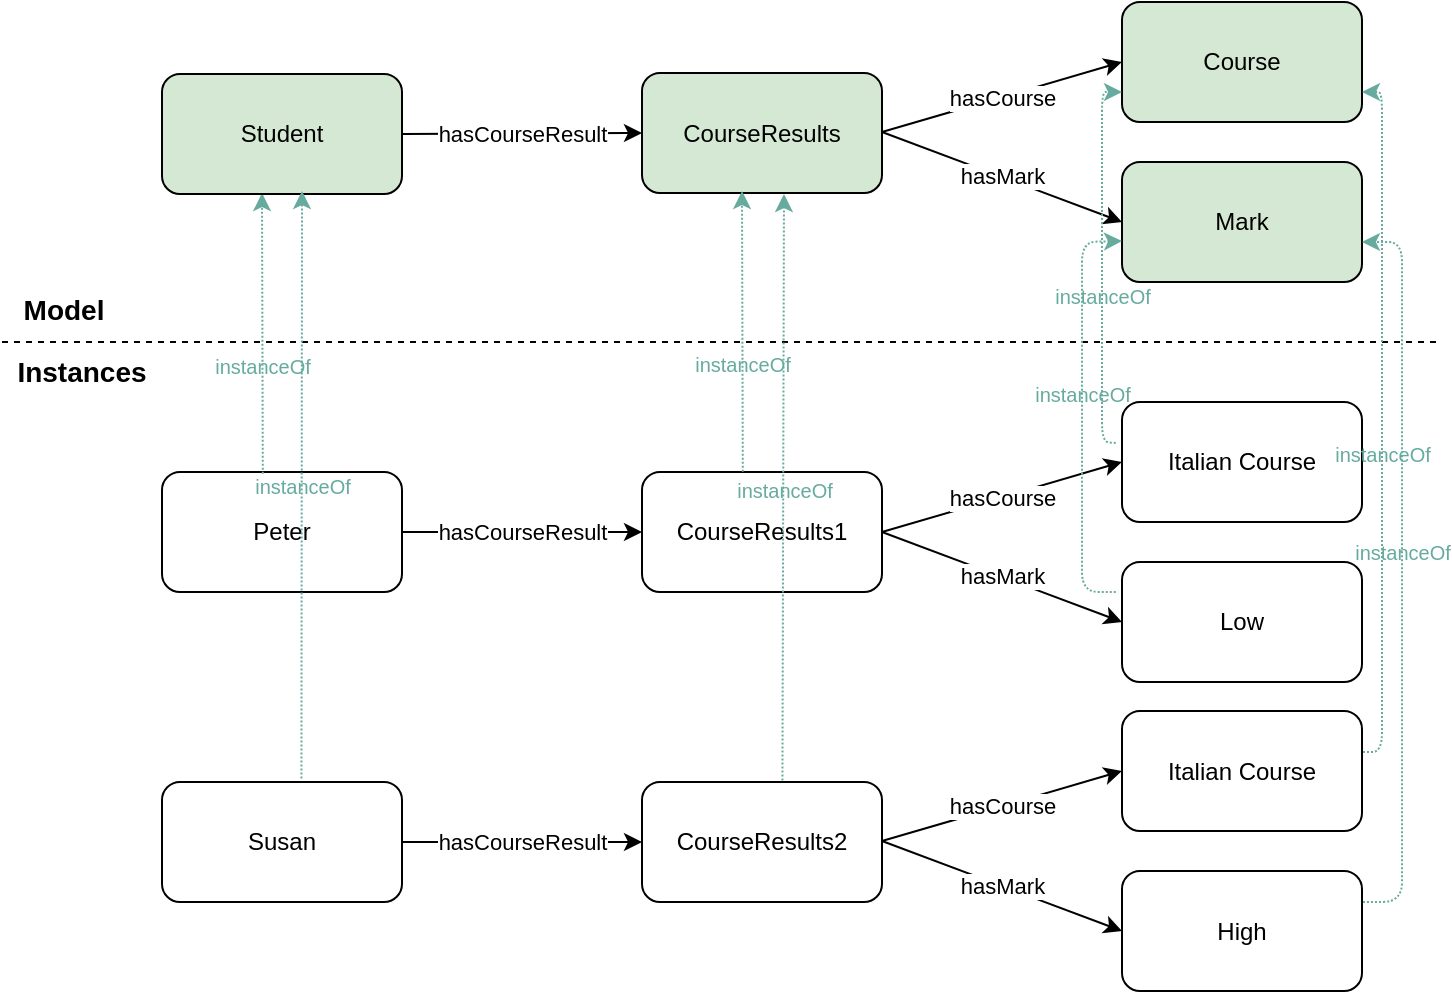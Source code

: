<mxfile version="12.2.8" type="device" pages="1"><diagram id="X5e9c04OIsKUcPKr4i-M" name="Page-1"><mxGraphModel dx="1205" dy="711" grid="0" gridSize="10" guides="1" tooltips="1" connect="1" arrows="1" fold="1" page="1" pageScale="1" pageWidth="827" pageHeight="1169" math="0" shadow="0"><root><mxCell id="0"/><mxCell id="1" parent="0"/><mxCell id="VWK5ddvXWwNNP_t-QUbM-3" value="Peter" style="rounded=1;whiteSpace=wrap;html=1;" vertex="1" parent="1"><mxGeometry x="140" y="275" width="120" height="60" as="geometry"/></mxCell><mxCell id="VWK5ddvXWwNNP_t-QUbM-5" value="Susan" style="rounded=1;whiteSpace=wrap;html=1;" vertex="1" parent="1"><mxGeometry x="140" y="430" width="120" height="60" as="geometry"/></mxCell><mxCell id="VWK5ddvXWwNNP_t-QUbM-6" value="CourseResults1" style="rounded=1;whiteSpace=wrap;html=1;" vertex="1" parent="1"><mxGeometry x="380" y="275" width="120" height="60" as="geometry"/></mxCell><mxCell id="VWK5ddvXWwNNP_t-QUbM-8" value="Italian Course" style="rounded=1;whiteSpace=wrap;html=1;" vertex="1" parent="1"><mxGeometry x="620" y="240" width="120" height="60" as="geometry"/></mxCell><mxCell id="VWK5ddvXWwNNP_t-QUbM-9" value="Low" style="rounded=1;whiteSpace=wrap;html=1;" vertex="1" parent="1"><mxGeometry x="620" y="320" width="120" height="60" as="geometry"/></mxCell><mxCell id="VWK5ddvXWwNNP_t-QUbM-12" value="hasCourseResult" style="endArrow=classic;html=1;exitX=1;exitY=0.5;exitDx=0;exitDy=0;entryX=0;entryY=0.5;entryDx=0;entryDy=0;" edge="1" parent="1" source="VWK5ddvXWwNNP_t-QUbM-3" target="VWK5ddvXWwNNP_t-QUbM-6"><mxGeometry width="50" height="50" relative="1" as="geometry"><mxPoint x="240" y="410" as="sourcePoint"/><mxPoint x="290" y="360" as="targetPoint"/></mxGeometry></mxCell><mxCell id="VWK5ddvXWwNNP_t-QUbM-13" value="hasCourseResult" style="endArrow=classic;html=1;entryX=0;entryY=0.5;entryDx=0;entryDy=0;exitX=1;exitY=0.5;exitDx=0;exitDy=0;" edge="1" parent="1" source="VWK5ddvXWwNNP_t-QUbM-5" target="VWK5ddvXWwNNP_t-QUbM-37"><mxGeometry width="50" height="50" relative="1" as="geometry"><mxPoint x="230" y="320" as="sourcePoint"/><mxPoint x="340" y="430" as="targetPoint"/><Array as="points"/><mxPoint as="offset"/></mxGeometry></mxCell><mxCell id="VWK5ddvXWwNNP_t-QUbM-14" value="hasCourse" style="endArrow=classic;html=1;exitX=1;exitY=0.5;exitDx=0;exitDy=0;entryX=0;entryY=0.5;entryDx=0;entryDy=0;" edge="1" parent="1" source="VWK5ddvXWwNNP_t-QUbM-6" target="VWK5ddvXWwNNP_t-QUbM-8"><mxGeometry width="50" height="50" relative="1" as="geometry"><mxPoint x="470" y="320" as="sourcePoint"/><mxPoint x="410" y="370" as="targetPoint"/></mxGeometry></mxCell><mxCell id="VWK5ddvXWwNNP_t-QUbM-16" value="hasMark" style="endArrow=classic;html=1;exitX=1;exitY=0.5;exitDx=0;exitDy=0;entryX=0;entryY=0.5;entryDx=0;entryDy=0;" edge="1" parent="1" source="VWK5ddvXWwNNP_t-QUbM-6" target="VWK5ddvXWwNNP_t-QUbM-9"><mxGeometry width="50" height="50" relative="1" as="geometry"><mxPoint x="290" y="390" as="sourcePoint"/><mxPoint x="340" y="340" as="targetPoint"/></mxGeometry></mxCell><mxCell id="VWK5ddvXWwNNP_t-QUbM-20" value="" style="endArrow=none;dashed=1;html=1;" edge="1" parent="1"><mxGeometry width="50" height="50" relative="1" as="geometry"><mxPoint x="60" y="210" as="sourcePoint"/><mxPoint x="780" y="210" as="targetPoint"/></mxGeometry></mxCell><mxCell id="VWK5ddvXWwNNP_t-QUbM-21" value="Model" style="text;html=1;strokeColor=none;fillColor=none;align=center;verticalAlign=middle;whiteSpace=wrap;rounded=0;fontSize=14;fontStyle=1" vertex="1" parent="1"><mxGeometry x="71" y="180" width="40" height="27" as="geometry"/></mxCell><mxCell id="VWK5ddvXWwNNP_t-QUbM-22" value="Instances" style="text;html=1;strokeColor=none;fillColor=none;align=center;verticalAlign=middle;whiteSpace=wrap;rounded=0;fontSize=14;fontStyle=1" vertex="1" parent="1"><mxGeometry x="80" y="210" width="40" height="30" as="geometry"/></mxCell><mxCell id="VWK5ddvXWwNNP_t-QUbM-36" value="&lt;span style=&quot;color: rgb(103, 171, 159); font-size: x-small;&quot;&gt;instanceOf&lt;/span&gt;" style="endArrow=classic;html=1;fontSize=14;dashed=1;dashPattern=1 1;strokeColor=#67AB9F;exitX=0.42;exitY=0.015;exitDx=0;exitDy=0;exitPerimeter=0;labelBackgroundColor=none;verticalAlign=top;" edge="1" parent="1" source="VWK5ddvXWwNNP_t-QUbM-3"><mxGeometry width="50" height="50" relative="1" as="geometry"><mxPoint x="190" y="375.5" as="sourcePoint"/><mxPoint x="190" y="135.5" as="targetPoint"/></mxGeometry></mxCell><mxCell id="VWK5ddvXWwNNP_t-QUbM-37" value="CourseResults2" style="rounded=1;whiteSpace=wrap;html=1;" vertex="1" parent="1"><mxGeometry x="380" y="430" width="120" height="60" as="geometry"/></mxCell><mxCell id="VWK5ddvXWwNNP_t-QUbM-38" value="Italian Course" style="rounded=1;whiteSpace=wrap;html=1;" vertex="1" parent="1"><mxGeometry x="620" y="394.5" width="120" height="60" as="geometry"/></mxCell><mxCell id="VWK5ddvXWwNNP_t-QUbM-39" value="High" style="rounded=1;whiteSpace=wrap;html=1;" vertex="1" parent="1"><mxGeometry x="620" y="474.5" width="120" height="60" as="geometry"/></mxCell><mxCell id="VWK5ddvXWwNNP_t-QUbM-40" value="hasCourse" style="endArrow=classic;html=1;exitX=1;exitY=0.5;exitDx=0;exitDy=0;entryX=0;entryY=0.5;entryDx=0;entryDy=0;" edge="1" parent="1" target="VWK5ddvXWwNNP_t-QUbM-38"><mxGeometry width="50" height="50" relative="1" as="geometry"><mxPoint x="500" y="459.5" as="sourcePoint"/><mxPoint x="410" y="524.5" as="targetPoint"/></mxGeometry></mxCell><mxCell id="VWK5ddvXWwNNP_t-QUbM-41" value="hasMark" style="endArrow=classic;html=1;exitX=1;exitY=0.5;exitDx=0;exitDy=0;entryX=0;entryY=0.5;entryDx=0;entryDy=0;" edge="1" parent="1" target="VWK5ddvXWwNNP_t-QUbM-39"><mxGeometry width="50" height="50" relative="1" as="geometry"><mxPoint x="500" y="459.5" as="sourcePoint"/><mxPoint x="340" y="494.5" as="targetPoint"/></mxGeometry></mxCell><mxCell id="VWK5ddvXWwNNP_t-QUbM-42" value="Student" style="rounded=1;whiteSpace=wrap;html=1;fillColor=#D5E8D4;" vertex="1" parent="1"><mxGeometry x="140" y="76" width="120" height="60" as="geometry"/></mxCell><mxCell id="VWK5ddvXWwNNP_t-QUbM-43" value="hasCourseResult" style="endArrow=classic;html=1;entryX=0;entryY=0.5;entryDx=0;entryDy=0;exitX=1;exitY=0.5;exitDx=0;exitDy=0;" edge="1" parent="1" source="VWK5ddvXWwNNP_t-QUbM-42" target="VWK5ddvXWwNNP_t-QUbM-44"><mxGeometry width="50" height="50" relative="1" as="geometry"><mxPoint x="230" y="-34.5" as="sourcePoint"/><mxPoint x="340" y="75.5" as="targetPoint"/><Array as="points"/><mxPoint as="offset"/></mxGeometry></mxCell><mxCell id="VWK5ddvXWwNNP_t-QUbM-44" value="CourseResults" style="rounded=1;whiteSpace=wrap;html=1;fillColor=#D5E8D4;" vertex="1" parent="1"><mxGeometry x="380" y="75.5" width="120" height="60" as="geometry"/></mxCell><mxCell id="VWK5ddvXWwNNP_t-QUbM-45" value="Course" style="rounded=1;whiteSpace=wrap;html=1;fillColor=#D5E8D4;" vertex="1" parent="1"><mxGeometry x="620" y="40" width="120" height="60" as="geometry"/></mxCell><mxCell id="VWK5ddvXWwNNP_t-QUbM-46" value="Mark" style="rounded=1;whiteSpace=wrap;html=1;fillColor=#D5E8D4;" vertex="1" parent="1"><mxGeometry x="620" y="120" width="120" height="60" as="geometry"/></mxCell><mxCell id="VWK5ddvXWwNNP_t-QUbM-47" value="hasCourse" style="endArrow=classic;html=1;exitX=1;exitY=0.5;exitDx=0;exitDy=0;entryX=0;entryY=0.5;entryDx=0;entryDy=0;" edge="1" parent="1" target="VWK5ddvXWwNNP_t-QUbM-45"><mxGeometry width="50" height="50" relative="1" as="geometry"><mxPoint x="500" y="105" as="sourcePoint"/><mxPoint x="410" y="170" as="targetPoint"/></mxGeometry></mxCell><mxCell id="VWK5ddvXWwNNP_t-QUbM-48" value="hasMark" style="endArrow=classic;html=1;exitX=1;exitY=0.5;exitDx=0;exitDy=0;entryX=0;entryY=0.5;entryDx=0;entryDy=0;" edge="1" parent="1" target="VWK5ddvXWwNNP_t-QUbM-46"><mxGeometry width="50" height="50" relative="1" as="geometry"><mxPoint x="500" y="105" as="sourcePoint"/><mxPoint x="340" y="140" as="targetPoint"/></mxGeometry></mxCell><mxCell id="VWK5ddvXWwNNP_t-QUbM-49" value="&lt;span style=&quot;color: rgb(103, 171, 159); font-size: x-small;&quot;&gt;instanceOf&lt;/span&gt;" style="endArrow=classic;html=1;fontSize=14;dashed=1;dashPattern=1 1;strokeColor=#67AB9F;exitX=0.581;exitY=-0.03;exitDx=0;exitDy=0;exitPerimeter=0;labelBackgroundColor=none;verticalAlign=middle;" edge="1" parent="1" source="VWK5ddvXWwNNP_t-QUbM-5"><mxGeometry width="50" height="50" relative="1" as="geometry"><mxPoint x="210.4" y="274.9" as="sourcePoint"/><mxPoint x="210.0" y="134.5" as="targetPoint"/></mxGeometry></mxCell><mxCell id="VWK5ddvXWwNNP_t-QUbM-50" value="&lt;span style=&quot;color: rgb(103 , 171 , 159) ; font-size: x-small&quot;&gt;instanceOf&lt;/span&gt;" style="endArrow=classic;html=1;fontSize=14;dashed=1;dashPattern=1 1;strokeColor=#67AB9F;exitX=0.581;exitY=-0.03;exitDx=0;exitDy=0;exitPerimeter=0;labelBackgroundColor=none;" edge="1" parent="1"><mxGeometry width="50" height="50" relative="1" as="geometry"><mxPoint x="450.22" y="429.2" as="sourcePoint"/><mxPoint x="451" y="136" as="targetPoint"/></mxGeometry></mxCell><mxCell id="VWK5ddvXWwNNP_t-QUbM-51" value="&lt;span style=&quot;color: rgb(103 , 171 , 159) ; font-size: x-small&quot;&gt;instanceOf&lt;/span&gt;" style="endArrow=classic;html=1;fontSize=14;dashed=1;dashPattern=1 1;strokeColor=#67AB9F;exitX=0.42;exitY=0.015;exitDx=0;exitDy=0;exitPerimeter=0;labelBackgroundColor=none;verticalAlign=top;" edge="1" parent="1"><mxGeometry width="50" height="50" relative="1" as="geometry"><mxPoint x="430.4" y="274.9" as="sourcePoint"/><mxPoint x="430.0" y="134.5" as="targetPoint"/></mxGeometry></mxCell><mxCell id="VWK5ddvXWwNNP_t-QUbM-53" value="&lt;span style=&quot;color: rgb(103 , 171 , 159) ; font-size: x-small&quot;&gt;instanceOf&lt;/span&gt;" style="endArrow=classic;html=1;fontSize=14;dashed=1;dashPattern=1 1;strokeColor=#67AB9F;entryX=0;entryY=0.75;entryDx=0;entryDy=0;exitX=-0.026;exitY=0.341;exitDx=0;exitDy=0;exitPerimeter=0;labelBackgroundColor=none;verticalAlign=top;" edge="1" parent="1" source="VWK5ddvXWwNNP_t-QUbM-8" target="VWK5ddvXWwNNP_t-QUbM-45"><mxGeometry width="50" height="50" relative="1" as="geometry"><mxPoint x="610" y="260" as="sourcePoint"/><mxPoint x="600" y="90" as="targetPoint"/><Array as="points"><mxPoint x="610" y="260"/><mxPoint x="610" y="85"/></Array></mxGeometry></mxCell><mxCell id="VWK5ddvXWwNNP_t-QUbM-54" value="&lt;span style=&quot;color: rgb(103 , 171 , 159) ; font-size: x-small&quot;&gt;instanceOf&lt;/span&gt;" style="endArrow=classic;html=1;fontSize=14;dashed=1;dashPattern=1 1;strokeColor=#67AB9F;entryX=1;entryY=0.75;entryDx=0;entryDy=0;exitX=1.004;exitY=0.341;exitDx=0;exitDy=0;exitPerimeter=0;labelBackgroundColor=none;verticalAlign=top;" edge="1" parent="1" source="VWK5ddvXWwNNP_t-QUbM-38" target="VWK5ddvXWwNNP_t-QUbM-45"><mxGeometry width="50" height="50" relative="1" as="geometry"><mxPoint x="750" y="430" as="sourcePoint"/><mxPoint x="790" y="90" as="targetPoint"/><Array as="points"><mxPoint x="750" y="415"/><mxPoint x="750" y="280"/><mxPoint x="750" y="85"/></Array></mxGeometry></mxCell><mxCell id="VWK5ddvXWwNNP_t-QUbM-55" value="&lt;span style=&quot;color: rgb(103 , 171 , 159) ; font-size: x-small&quot;&gt;instanceOf&lt;/span&gt;" style="endArrow=classic;html=1;fontSize=14;dashed=1;dashPattern=1 1;strokeColor=#67AB9F;entryX=0;entryY=0.75;entryDx=0;entryDy=0;exitX=-0.026;exitY=0.341;exitDx=0;exitDy=0;exitPerimeter=0;labelBackgroundColor=none;verticalAlign=bottom;" edge="1" parent="1"><mxGeometry width="50" height="50" relative="1" as="geometry"><mxPoint x="616.88" y="334.96" as="sourcePoint"/><mxPoint x="620" y="159.5" as="targetPoint"/><Array as="points"><mxPoint x="600" y="335"/><mxPoint x="600" y="160"/></Array></mxGeometry></mxCell><mxCell id="VWK5ddvXWwNNP_t-QUbM-56" value="&lt;font size=&quot;1&quot;&gt;instanceOf&lt;/font&gt;" style="endArrow=classic;html=1;fontSize=14;dashed=1;dashPattern=1 1;strokeColor=#67AB9F;entryX=1;entryY=0.75;entryDx=0;entryDy=0;exitX=1.004;exitY=0.341;exitDx=0;exitDy=0;exitPerimeter=0;fontColor=#67AB9F;labelBackgroundColor=none;verticalAlign=bottom;" edge="1" parent="1"><mxGeometry width="50" height="50" relative="1" as="geometry"><mxPoint x="740.48" y="489.96" as="sourcePoint"/><mxPoint x="740" y="160.0" as="targetPoint"/><Array as="points"><mxPoint x="760" y="490"/><mxPoint x="760" y="355"/><mxPoint x="760" y="160"/></Array></mxGeometry></mxCell></root></mxGraphModel></diagram></mxfile>